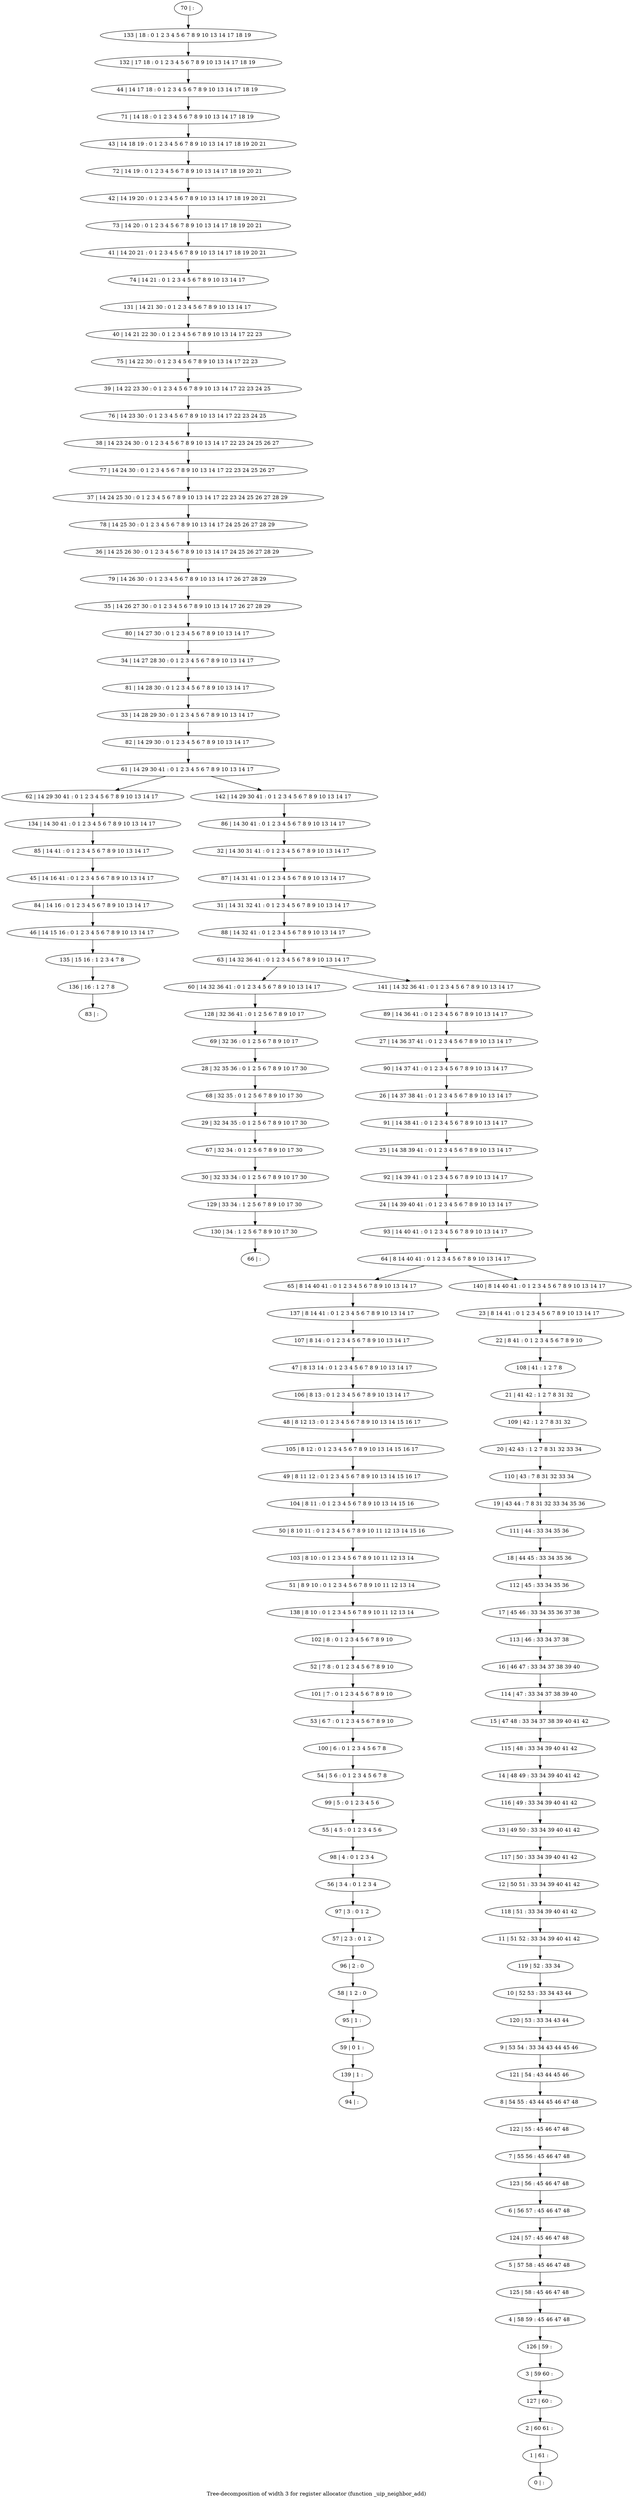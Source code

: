 digraph G {
graph [label="Tree-decomposition of width 3 for register allocator (function _uip_neighbor_add)"]
0[label="0 | : "];
1[label="1 | 61 : "];
2[label="2 | 60 61 : "];
3[label="3 | 59 60 : "];
4[label="4 | 58 59 : 45 46 47 48 "];
5[label="5 | 57 58 : 45 46 47 48 "];
6[label="6 | 56 57 : 45 46 47 48 "];
7[label="7 | 55 56 : 45 46 47 48 "];
8[label="8 | 54 55 : 43 44 45 46 47 48 "];
9[label="9 | 53 54 : 33 34 43 44 45 46 "];
10[label="10 | 52 53 : 33 34 43 44 "];
11[label="11 | 51 52 : 33 34 39 40 41 42 "];
12[label="12 | 50 51 : 33 34 39 40 41 42 "];
13[label="13 | 49 50 : 33 34 39 40 41 42 "];
14[label="14 | 48 49 : 33 34 39 40 41 42 "];
15[label="15 | 47 48 : 33 34 37 38 39 40 41 42 "];
16[label="16 | 46 47 : 33 34 37 38 39 40 "];
17[label="17 | 45 46 : 33 34 35 36 37 38 "];
18[label="18 | 44 45 : 33 34 35 36 "];
19[label="19 | 43 44 : 7 8 31 32 33 34 35 36 "];
20[label="20 | 42 43 : 1 2 7 8 31 32 33 34 "];
21[label="21 | 41 42 : 1 2 7 8 31 32 "];
22[label="22 | 8 41 : 0 1 2 3 4 5 6 7 8 9 10 "];
23[label="23 | 8 14 41 : 0 1 2 3 4 5 6 7 8 9 10 13 14 17 "];
24[label="24 | 14 39 40 41 : 0 1 2 3 4 5 6 7 8 9 10 13 14 17 "];
25[label="25 | 14 38 39 41 : 0 1 2 3 4 5 6 7 8 9 10 13 14 17 "];
26[label="26 | 14 37 38 41 : 0 1 2 3 4 5 6 7 8 9 10 13 14 17 "];
27[label="27 | 14 36 37 41 : 0 1 2 3 4 5 6 7 8 9 10 13 14 17 "];
28[label="28 | 32 35 36 : 0 1 2 5 6 7 8 9 10 17 30 "];
29[label="29 | 32 34 35 : 0 1 2 5 6 7 8 9 10 17 30 "];
30[label="30 | 32 33 34 : 0 1 2 5 6 7 8 9 10 17 30 "];
31[label="31 | 14 31 32 41 : 0 1 2 3 4 5 6 7 8 9 10 13 14 17 "];
32[label="32 | 14 30 31 41 : 0 1 2 3 4 5 6 7 8 9 10 13 14 17 "];
33[label="33 | 14 28 29 30 : 0 1 2 3 4 5 6 7 8 9 10 13 14 17 "];
34[label="34 | 14 27 28 30 : 0 1 2 3 4 5 6 7 8 9 10 13 14 17 "];
35[label="35 | 14 26 27 30 : 0 1 2 3 4 5 6 7 8 9 10 13 14 17 26 27 28 29 "];
36[label="36 | 14 25 26 30 : 0 1 2 3 4 5 6 7 8 9 10 13 14 17 24 25 26 27 28 29 "];
37[label="37 | 14 24 25 30 : 0 1 2 3 4 5 6 7 8 9 10 13 14 17 22 23 24 25 26 27 28 29 "];
38[label="38 | 14 23 24 30 : 0 1 2 3 4 5 6 7 8 9 10 13 14 17 22 23 24 25 26 27 "];
39[label="39 | 14 22 23 30 : 0 1 2 3 4 5 6 7 8 9 10 13 14 17 22 23 24 25 "];
40[label="40 | 14 21 22 30 : 0 1 2 3 4 5 6 7 8 9 10 13 14 17 22 23 "];
41[label="41 | 14 20 21 : 0 1 2 3 4 5 6 7 8 9 10 13 14 17 18 19 20 21 "];
42[label="42 | 14 19 20 : 0 1 2 3 4 5 6 7 8 9 10 13 14 17 18 19 20 21 "];
43[label="43 | 14 18 19 : 0 1 2 3 4 5 6 7 8 9 10 13 14 17 18 19 20 21 "];
44[label="44 | 14 17 18 : 0 1 2 3 4 5 6 7 8 9 10 13 14 17 18 19 "];
45[label="45 | 14 16 41 : 0 1 2 3 4 5 6 7 8 9 10 13 14 17 "];
46[label="46 | 14 15 16 : 0 1 2 3 4 5 6 7 8 9 10 13 14 17 "];
47[label="47 | 8 13 14 : 0 1 2 3 4 5 6 7 8 9 10 13 14 17 "];
48[label="48 | 8 12 13 : 0 1 2 3 4 5 6 7 8 9 10 13 14 15 16 17 "];
49[label="49 | 8 11 12 : 0 1 2 3 4 5 6 7 8 9 10 13 14 15 16 17 "];
50[label="50 | 8 10 11 : 0 1 2 3 4 5 6 7 8 9 10 11 12 13 14 15 16 "];
51[label="51 | 8 9 10 : 0 1 2 3 4 5 6 7 8 9 10 11 12 13 14 "];
52[label="52 | 7 8 : 0 1 2 3 4 5 6 7 8 9 10 "];
53[label="53 | 6 7 : 0 1 2 3 4 5 6 7 8 9 10 "];
54[label="54 | 5 6 : 0 1 2 3 4 5 6 7 8 "];
55[label="55 | 4 5 : 0 1 2 3 4 5 6 "];
56[label="56 | 3 4 : 0 1 2 3 4 "];
57[label="57 | 2 3 : 0 1 2 "];
58[label="58 | 1 2 : 0 "];
59[label="59 | 0 1 : "];
60[label="60 | 14 32 36 41 : 0 1 2 3 4 5 6 7 8 9 10 13 14 17 "];
61[label="61 | 14 29 30 41 : 0 1 2 3 4 5 6 7 8 9 10 13 14 17 "];
62[label="62 | 14 29 30 41 : 0 1 2 3 4 5 6 7 8 9 10 13 14 17 "];
63[label="63 | 14 32 36 41 : 0 1 2 3 4 5 6 7 8 9 10 13 14 17 "];
64[label="64 | 8 14 40 41 : 0 1 2 3 4 5 6 7 8 9 10 13 14 17 "];
65[label="65 | 8 14 40 41 : 0 1 2 3 4 5 6 7 8 9 10 13 14 17 "];
66[label="66 | : "];
67[label="67 | 32 34 : 0 1 2 5 6 7 8 9 10 17 30 "];
68[label="68 | 32 35 : 0 1 2 5 6 7 8 9 10 17 30 "];
69[label="69 | 32 36 : 0 1 2 5 6 7 8 9 10 17 "];
70[label="70 | : "];
71[label="71 | 14 18 : 0 1 2 3 4 5 6 7 8 9 10 13 14 17 18 19 "];
72[label="72 | 14 19 : 0 1 2 3 4 5 6 7 8 9 10 13 14 17 18 19 20 21 "];
73[label="73 | 14 20 : 0 1 2 3 4 5 6 7 8 9 10 13 14 17 18 19 20 21 "];
74[label="74 | 14 21 : 0 1 2 3 4 5 6 7 8 9 10 13 14 17 "];
75[label="75 | 14 22 30 : 0 1 2 3 4 5 6 7 8 9 10 13 14 17 22 23 "];
76[label="76 | 14 23 30 : 0 1 2 3 4 5 6 7 8 9 10 13 14 17 22 23 24 25 "];
77[label="77 | 14 24 30 : 0 1 2 3 4 5 6 7 8 9 10 13 14 17 22 23 24 25 26 27 "];
78[label="78 | 14 25 30 : 0 1 2 3 4 5 6 7 8 9 10 13 14 17 24 25 26 27 28 29 "];
79[label="79 | 14 26 30 : 0 1 2 3 4 5 6 7 8 9 10 13 14 17 26 27 28 29 "];
80[label="80 | 14 27 30 : 0 1 2 3 4 5 6 7 8 9 10 13 14 17 "];
81[label="81 | 14 28 30 : 0 1 2 3 4 5 6 7 8 9 10 13 14 17 "];
82[label="82 | 14 29 30 : 0 1 2 3 4 5 6 7 8 9 10 13 14 17 "];
83[label="83 | : "];
84[label="84 | 14 16 : 0 1 2 3 4 5 6 7 8 9 10 13 14 17 "];
85[label="85 | 14 41 : 0 1 2 3 4 5 6 7 8 9 10 13 14 17 "];
86[label="86 | 14 30 41 : 0 1 2 3 4 5 6 7 8 9 10 13 14 17 "];
87[label="87 | 14 31 41 : 0 1 2 3 4 5 6 7 8 9 10 13 14 17 "];
88[label="88 | 14 32 41 : 0 1 2 3 4 5 6 7 8 9 10 13 14 17 "];
89[label="89 | 14 36 41 : 0 1 2 3 4 5 6 7 8 9 10 13 14 17 "];
90[label="90 | 14 37 41 : 0 1 2 3 4 5 6 7 8 9 10 13 14 17 "];
91[label="91 | 14 38 41 : 0 1 2 3 4 5 6 7 8 9 10 13 14 17 "];
92[label="92 | 14 39 41 : 0 1 2 3 4 5 6 7 8 9 10 13 14 17 "];
93[label="93 | 14 40 41 : 0 1 2 3 4 5 6 7 8 9 10 13 14 17 "];
94[label="94 | : "];
95[label="95 | 1 : "];
96[label="96 | 2 : 0 "];
97[label="97 | 3 : 0 1 2 "];
98[label="98 | 4 : 0 1 2 3 4 "];
99[label="99 | 5 : 0 1 2 3 4 5 6 "];
100[label="100 | 6 : 0 1 2 3 4 5 6 7 8 "];
101[label="101 | 7 : 0 1 2 3 4 5 6 7 8 9 10 "];
102[label="102 | 8 : 0 1 2 3 4 5 6 7 8 9 10 "];
103[label="103 | 8 10 : 0 1 2 3 4 5 6 7 8 9 10 11 12 13 14 "];
104[label="104 | 8 11 : 0 1 2 3 4 5 6 7 8 9 10 13 14 15 16 "];
105[label="105 | 8 12 : 0 1 2 3 4 5 6 7 8 9 10 13 14 15 16 17 "];
106[label="106 | 8 13 : 0 1 2 3 4 5 6 7 8 9 10 13 14 17 "];
107[label="107 | 8 14 : 0 1 2 3 4 5 6 7 8 9 10 13 14 17 "];
108[label="108 | 41 : 1 2 7 8 "];
109[label="109 | 42 : 1 2 7 8 31 32 "];
110[label="110 | 43 : 7 8 31 32 33 34 "];
111[label="111 | 44 : 33 34 35 36 "];
112[label="112 | 45 : 33 34 35 36 "];
113[label="113 | 46 : 33 34 37 38 "];
114[label="114 | 47 : 33 34 37 38 39 40 "];
115[label="115 | 48 : 33 34 39 40 41 42 "];
116[label="116 | 49 : 33 34 39 40 41 42 "];
117[label="117 | 50 : 33 34 39 40 41 42 "];
118[label="118 | 51 : 33 34 39 40 41 42 "];
119[label="119 | 52 : 33 34 "];
120[label="120 | 53 : 33 34 43 44 "];
121[label="121 | 54 : 43 44 45 46 "];
122[label="122 | 55 : 45 46 47 48 "];
123[label="123 | 56 : 45 46 47 48 "];
124[label="124 | 57 : 45 46 47 48 "];
125[label="125 | 58 : 45 46 47 48 "];
126[label="126 | 59 : "];
127[label="127 | 60 : "];
128[label="128 | 32 36 41 : 0 1 2 5 6 7 8 9 10 17 "];
129[label="129 | 33 34 : 1 2 5 6 7 8 9 10 17 30 "];
130[label="130 | 34 : 1 2 5 6 7 8 9 10 17 30 "];
131[label="131 | 14 21 30 : 0 1 2 3 4 5 6 7 8 9 10 13 14 17 "];
132[label="132 | 17 18 : 0 1 2 3 4 5 6 7 8 9 10 13 14 17 18 19 "];
133[label="133 | 18 : 0 1 2 3 4 5 6 7 8 9 10 13 14 17 18 19 "];
134[label="134 | 14 30 41 : 0 1 2 3 4 5 6 7 8 9 10 13 14 17 "];
135[label="135 | 15 16 : 1 2 3 4 7 8 "];
136[label="136 | 16 : 1 2 7 8 "];
137[label="137 | 8 14 41 : 0 1 2 3 4 5 6 7 8 9 10 13 14 17 "];
138[label="138 | 8 10 : 0 1 2 3 4 5 6 7 8 9 10 11 12 13 14 "];
139[label="139 | 1 : "];
140[label="140 | 8 14 40 41 : 0 1 2 3 4 5 6 7 8 9 10 13 14 17 "];
141[label="141 | 14 32 36 41 : 0 1 2 3 4 5 6 7 8 9 10 13 14 17 "];
142[label="142 | 14 29 30 41 : 0 1 2 3 4 5 6 7 8 9 10 13 14 17 "];
67->30 ;
29->67 ;
68->29 ;
28->68 ;
69->28 ;
84->46 ;
45->84 ;
85->45 ;
95->59 ;
58->95 ;
96->58 ;
57->96 ;
97->57 ;
56->97 ;
98->56 ;
55->98 ;
99->55 ;
54->99 ;
100->54 ;
53->100 ;
101->53 ;
52->101 ;
102->52 ;
103->51 ;
50->103 ;
104->50 ;
49->104 ;
105->49 ;
48->105 ;
106->48 ;
47->106 ;
107->47 ;
128->69 ;
60->128 ;
30->129 ;
130->66 ;
129->130 ;
134->85 ;
62->134 ;
46->135 ;
136->83 ;
135->136 ;
137->107 ;
65->137 ;
138->102 ;
51->138 ;
139->94 ;
59->139 ;
70->133 ;
133->132 ;
132->44 ;
44->71 ;
71->43 ;
43->72 ;
72->42 ;
42->73 ;
73->41 ;
41->74 ;
74->131 ;
131->40 ;
40->75 ;
75->39 ;
39->76 ;
76->38 ;
38->77 ;
77->37 ;
37->78 ;
78->36 ;
36->79 ;
79->35 ;
35->80 ;
80->34 ;
34->81 ;
81->33 ;
33->82 ;
82->61 ;
86->32 ;
32->87 ;
87->31 ;
31->88 ;
88->63 ;
89->27 ;
27->90 ;
90->26 ;
26->91 ;
91->25 ;
25->92 ;
92->24 ;
24->93 ;
93->64 ;
23->22 ;
22->108 ;
108->21 ;
21->109 ;
109->20 ;
20->110 ;
110->19 ;
19->111 ;
111->18 ;
18->112 ;
112->17 ;
17->113 ;
113->16 ;
16->114 ;
114->15 ;
15->115 ;
115->14 ;
14->116 ;
116->13 ;
13->117 ;
117->12 ;
12->118 ;
118->11 ;
11->119 ;
119->10 ;
10->120 ;
120->9 ;
9->121 ;
121->8 ;
8->122 ;
122->7 ;
7->123 ;
123->6 ;
6->124 ;
124->5 ;
5->125 ;
125->4 ;
4->126 ;
126->3 ;
3->127 ;
127->2 ;
2->1 ;
1->0 ;
140->23 ;
141->89 ;
142->86 ;
64->65 ;
64->140 ;
63->60 ;
63->141 ;
61->62 ;
61->142 ;
}
